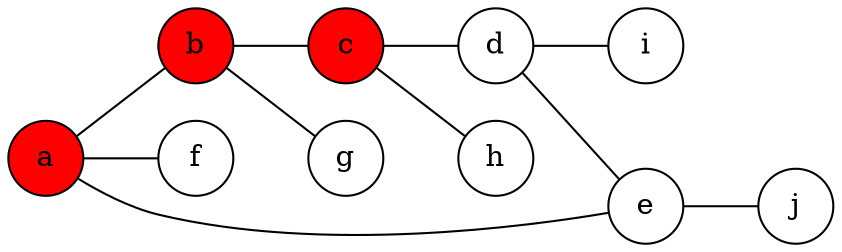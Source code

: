 graph
{
    node[shape=circle];
    rankdir=LR;
    a[style=filled,fillcolor="#ff0000"];
    b[style=filled,fillcolor="#ff0000"];
    c[style=filled,fillcolor="#ff0000"];
    a -- b -- c -- d -- e -- a;
    a -- f;
    b -- g;
    c -- h;
    d -- i;
    e -- j;
}
